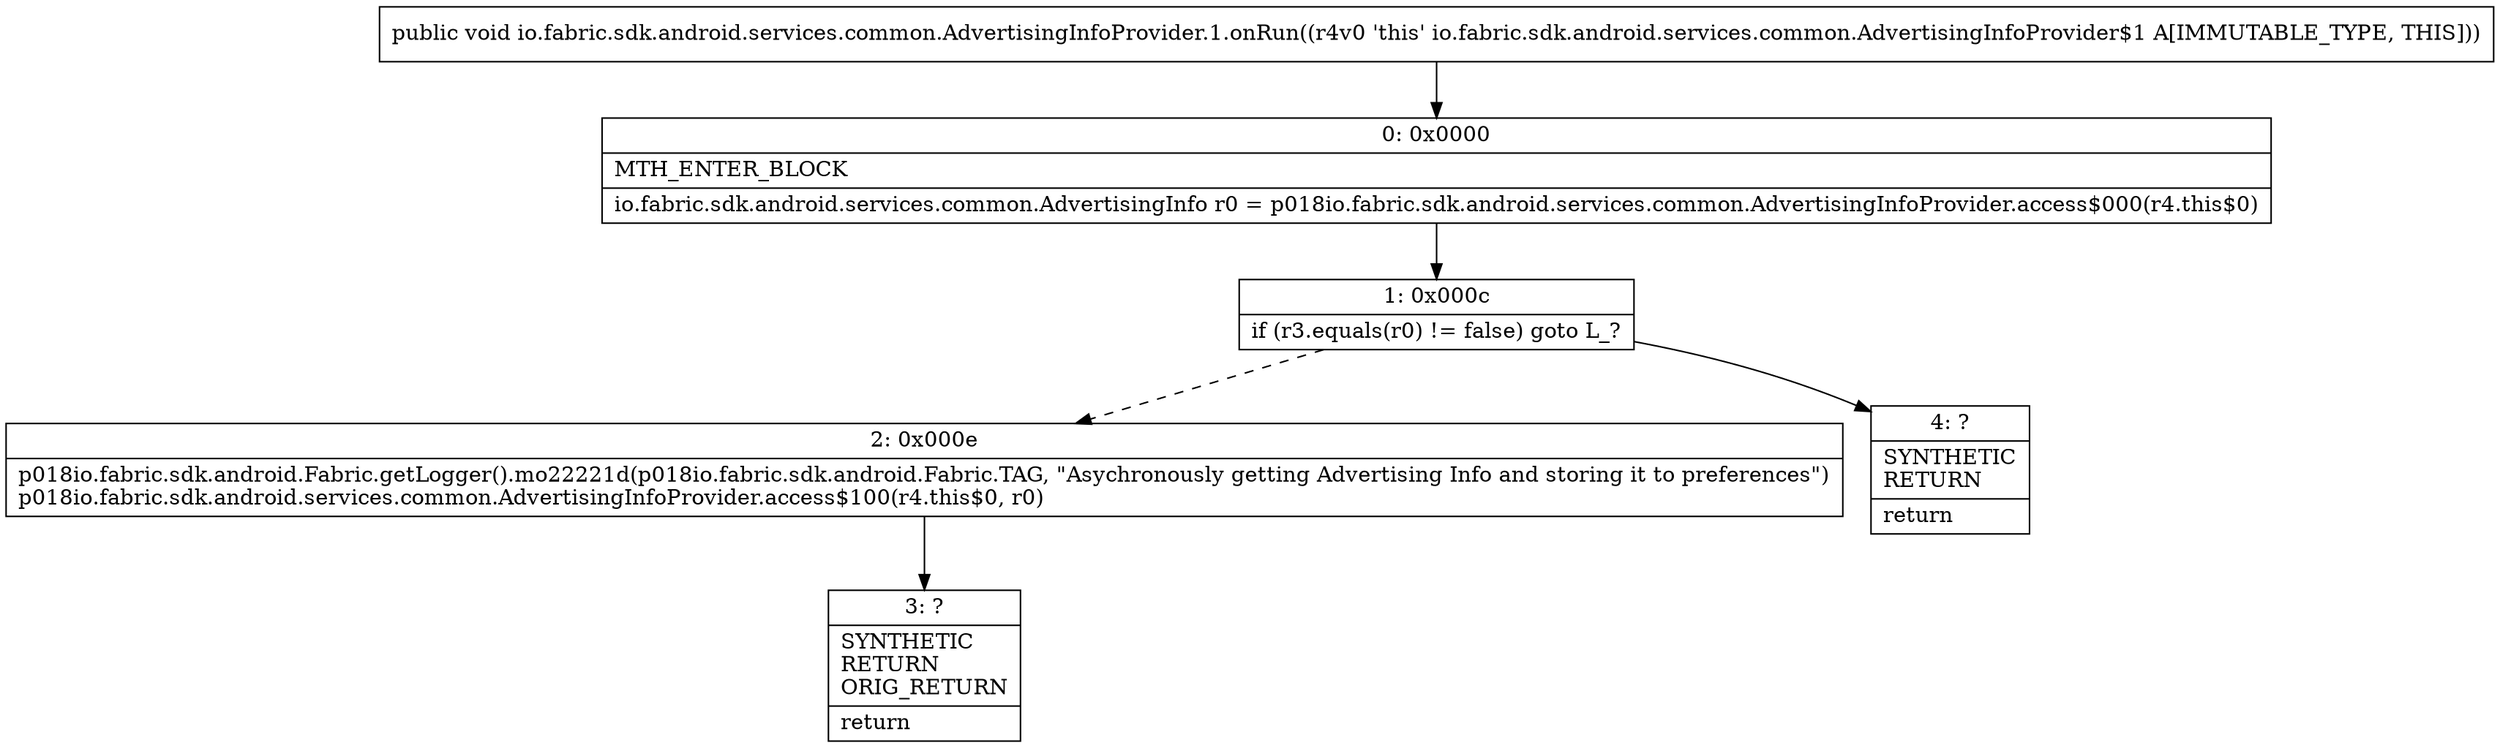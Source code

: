 digraph "CFG forio.fabric.sdk.android.services.common.AdvertisingInfoProvider.1.onRun()V" {
Node_0 [shape=record,label="{0\:\ 0x0000|MTH_ENTER_BLOCK\l|io.fabric.sdk.android.services.common.AdvertisingInfo r0 = p018io.fabric.sdk.android.services.common.AdvertisingInfoProvider.access$000(r4.this$0)\l}"];
Node_1 [shape=record,label="{1\:\ 0x000c|if (r3.equals(r0) != false) goto L_?\l}"];
Node_2 [shape=record,label="{2\:\ 0x000e|p018io.fabric.sdk.android.Fabric.getLogger().mo22221d(p018io.fabric.sdk.android.Fabric.TAG, \"Asychronously getting Advertising Info and storing it to preferences\")\lp018io.fabric.sdk.android.services.common.AdvertisingInfoProvider.access$100(r4.this$0, r0)\l}"];
Node_3 [shape=record,label="{3\:\ ?|SYNTHETIC\lRETURN\lORIG_RETURN\l|return\l}"];
Node_4 [shape=record,label="{4\:\ ?|SYNTHETIC\lRETURN\l|return\l}"];
MethodNode[shape=record,label="{public void io.fabric.sdk.android.services.common.AdvertisingInfoProvider.1.onRun((r4v0 'this' io.fabric.sdk.android.services.common.AdvertisingInfoProvider$1 A[IMMUTABLE_TYPE, THIS])) }"];
MethodNode -> Node_0;
Node_0 -> Node_1;
Node_1 -> Node_2[style=dashed];
Node_1 -> Node_4;
Node_2 -> Node_3;
}


